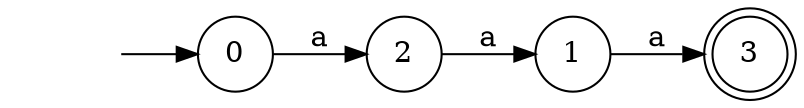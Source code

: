 digraph Automaton {
  rankdir = LR;
node [shape=circle];
  initial [shape=plaintext,label=""];
  initial -> 0
  0 -> 2 [label="a"];
node [shape=circle];
  1 -> 3 [label="a"];
node [shape=circle];
  2 -> 1 [label="a"];
3 [shape=doublecircle]; 
}

